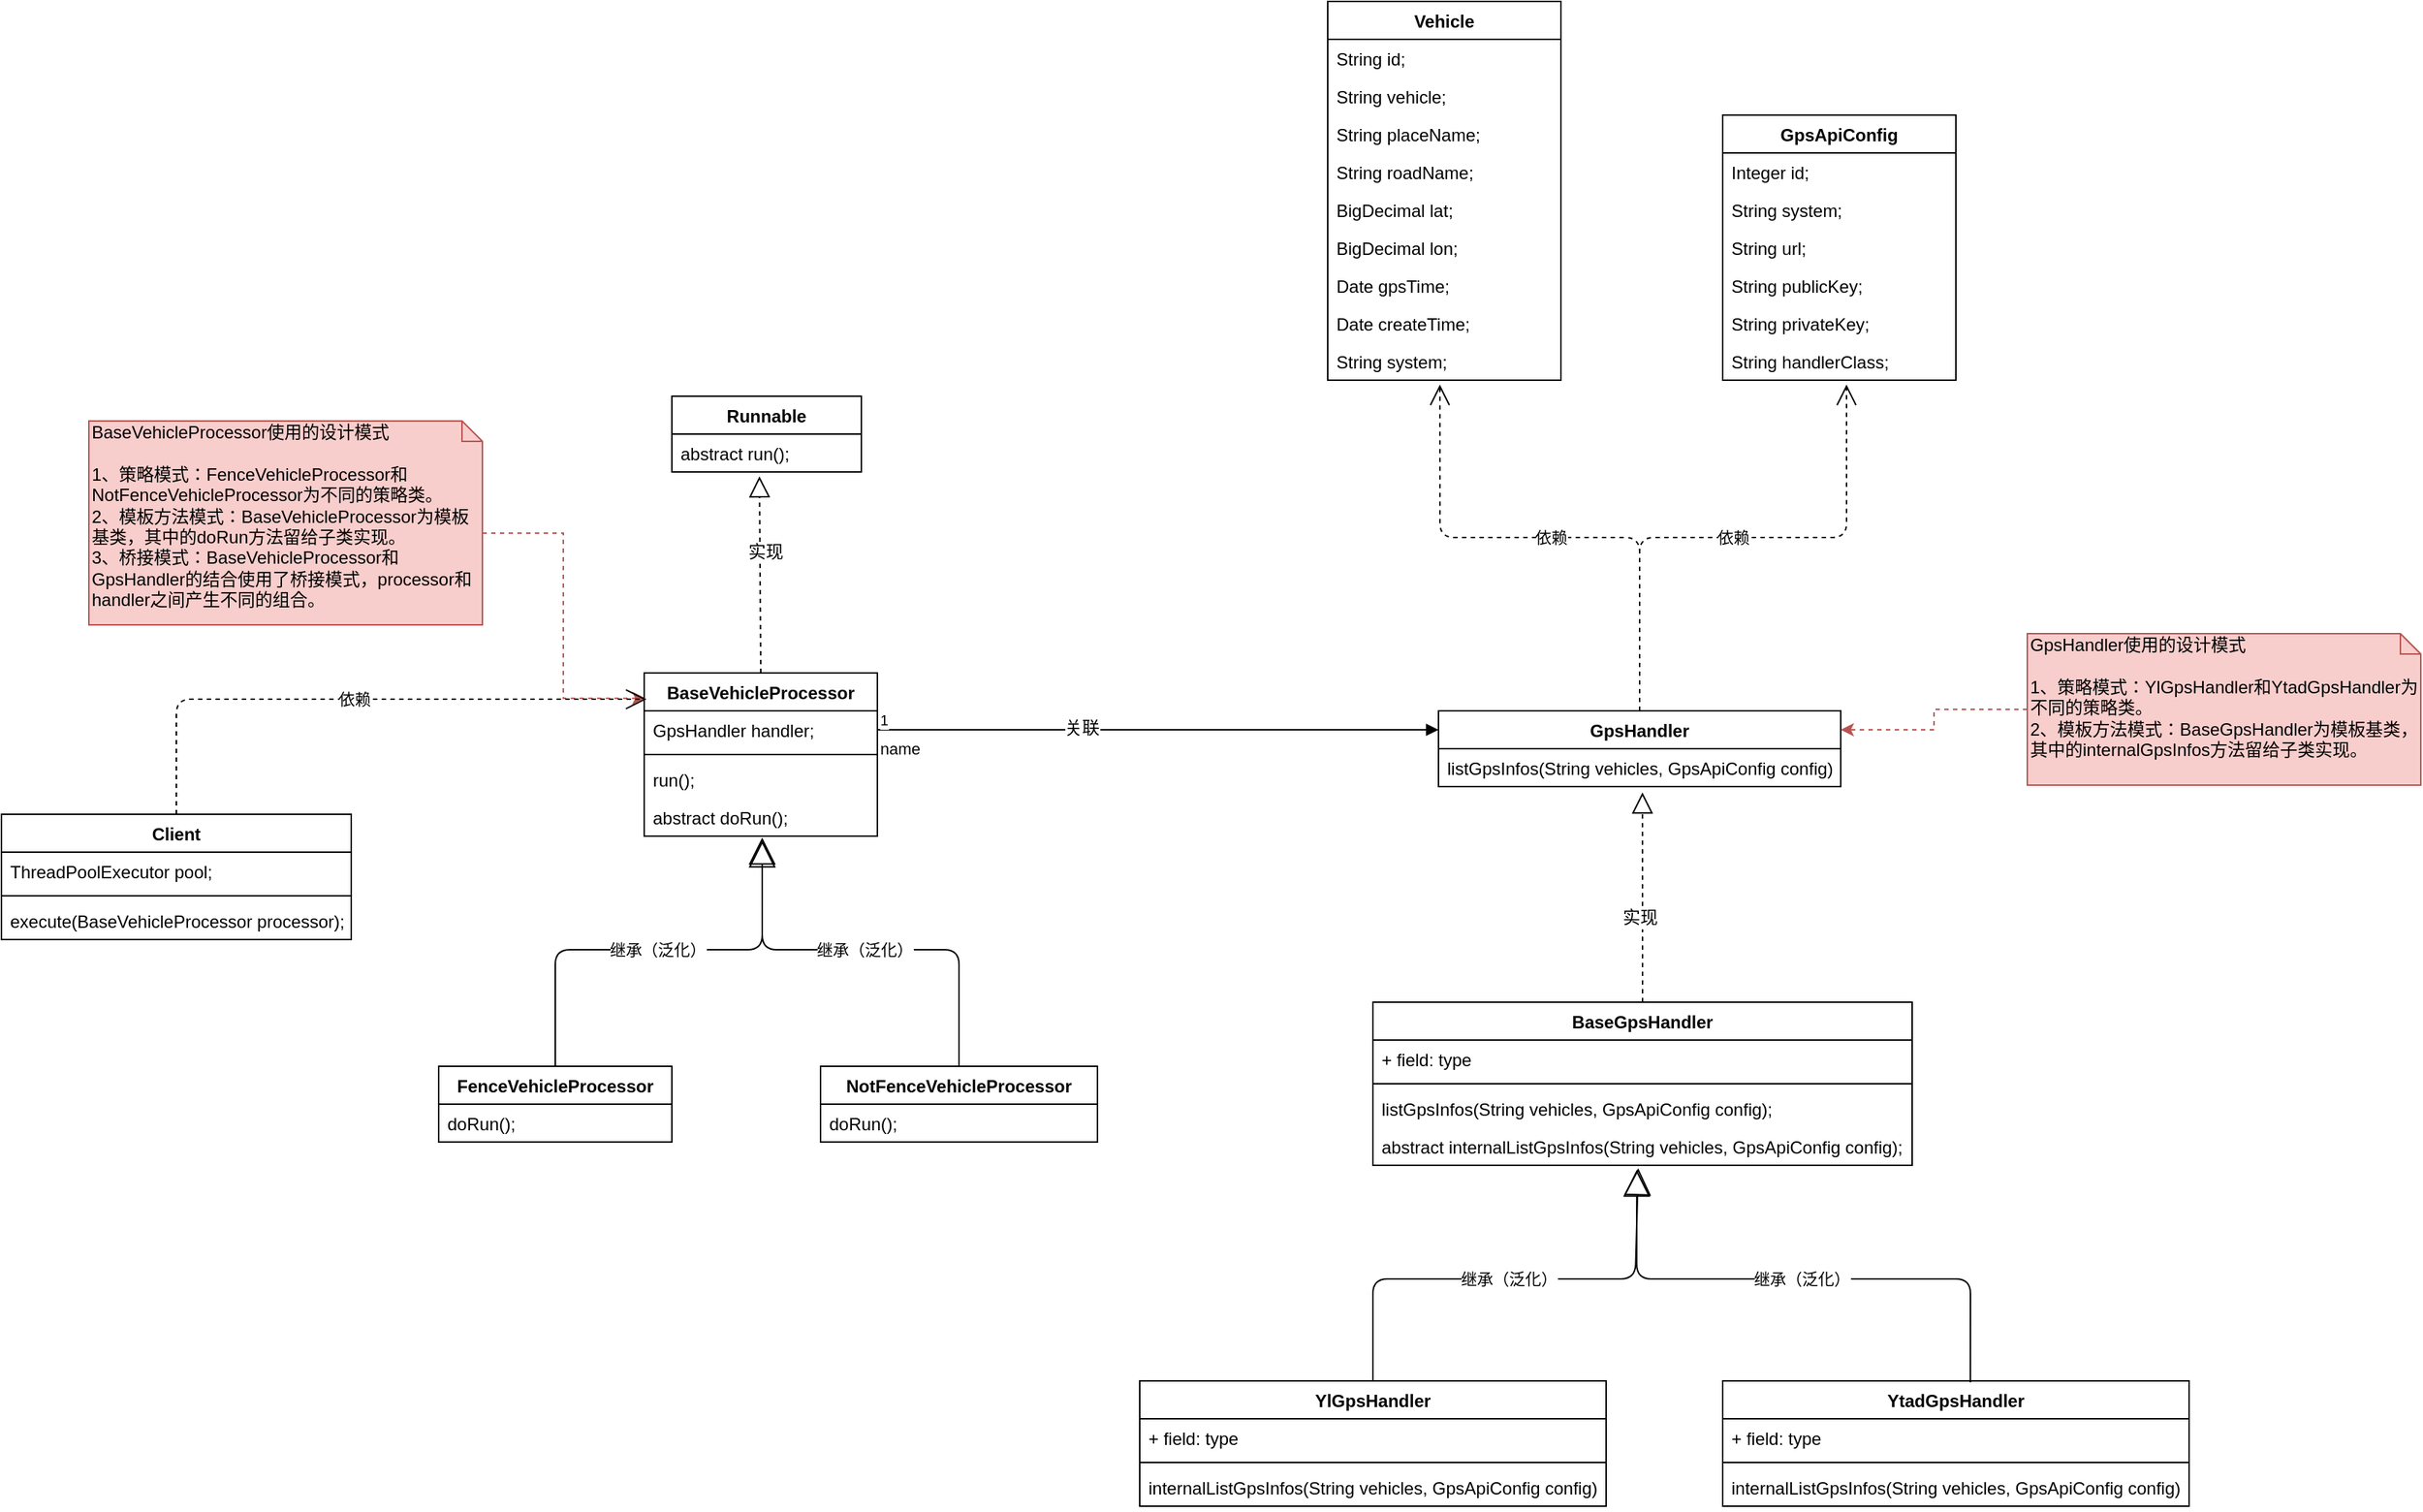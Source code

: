 <mxfile version="12.6.5" type="device"><diagram id="GTP7q7Ib7vnBzRGQZ7FD" name="第 1 页"><mxGraphModel dx="1549" dy="922" grid="1" gridSize="10" guides="1" tooltips="1" connect="1" arrows="1" fold="1" page="1" pageScale="1" pageWidth="2336" pageHeight="1654" math="0" shadow="0"><root><mxCell id="0"/><mxCell id="1" parent="0"/><mxCell id="5D95UNryGAdMalHN_5FL-1" value="GpsHandler" style="swimlane;fontStyle=1;align=center;verticalAlign=top;childLayout=stackLayout;horizontal=1;startSize=26;horizontalStack=0;resizeParent=1;resizeParentMax=0;resizeLast=0;collapsible=1;marginBottom=0;" parent="1" vertex="1"><mxGeometry x="1556" y="589" width="276" height="52" as="geometry"/></mxCell><mxCell id="5D95UNryGAdMalHN_5FL-4" value="listGpsInfos(String vehicles, GpsApiConfig config);" style="text;strokeColor=none;fillColor=none;align=left;verticalAlign=top;spacingLeft=4;spacingRight=4;overflow=hidden;rotatable=0;points=[[0,0.5],[1,0.5]];portConstraint=eastwest;" parent="5D95UNryGAdMalHN_5FL-1" vertex="1"><mxGeometry y="26" width="276" height="26" as="geometry"/></mxCell><mxCell id="5D95UNryGAdMalHN_5FL-5" value="BaseGpsHandler" style="swimlane;fontStyle=1;align=center;verticalAlign=top;childLayout=stackLayout;horizontal=1;startSize=26;horizontalStack=0;resizeParent=1;resizeParentMax=0;resizeLast=0;collapsible=1;marginBottom=0;" parent="1" vertex="1"><mxGeometry x="1511" y="789" width="370" height="112" as="geometry"/></mxCell><mxCell id="5D95UNryGAdMalHN_5FL-6" value="+ field: type" style="text;strokeColor=none;fillColor=none;align=left;verticalAlign=top;spacingLeft=4;spacingRight=4;overflow=hidden;rotatable=0;points=[[0,0.5],[1,0.5]];portConstraint=eastwest;" parent="5D95UNryGAdMalHN_5FL-5" vertex="1"><mxGeometry y="26" width="370" height="26" as="geometry"/></mxCell><mxCell id="5D95UNryGAdMalHN_5FL-7" value="" style="line;strokeWidth=1;fillColor=none;align=left;verticalAlign=middle;spacingTop=-1;spacingLeft=3;spacingRight=3;rotatable=0;labelPosition=right;points=[];portConstraint=eastwest;" parent="5D95UNryGAdMalHN_5FL-5" vertex="1"><mxGeometry y="52" width="370" height="8" as="geometry"/></mxCell><mxCell id="5D95UNryGAdMalHN_5FL-8" value="listGpsInfos(String vehicles, GpsApiConfig config);" style="text;strokeColor=none;fillColor=none;align=left;verticalAlign=top;spacingLeft=4;spacingRight=4;overflow=hidden;rotatable=0;points=[[0,0.5],[1,0.5]];portConstraint=eastwest;" parent="5D95UNryGAdMalHN_5FL-5" vertex="1"><mxGeometry y="60" width="370" height="26" as="geometry"/></mxCell><mxCell id="5D95UNryGAdMalHN_5FL-9" value="abstract internalListGpsInfos(String vehicles, GpsApiConfig config);" style="text;strokeColor=none;fillColor=none;align=left;verticalAlign=top;spacingLeft=4;spacingRight=4;overflow=hidden;rotatable=0;points=[[0,0.5],[1,0.5]];portConstraint=eastwest;" parent="5D95UNryGAdMalHN_5FL-5" vertex="1"><mxGeometry y="86" width="370" height="26" as="geometry"/></mxCell><mxCell id="5D95UNryGAdMalHN_5FL-11" value="" style="endArrow=block;dashed=1;endFill=0;endSize=12;html=1;entryX=0.507;entryY=1.154;entryDx=0;entryDy=0;entryPerimeter=0;exitX=0.5;exitY=0;exitDx=0;exitDy=0;" parent="1" source="5D95UNryGAdMalHN_5FL-5" target="5D95UNryGAdMalHN_5FL-4" edge="1"><mxGeometry width="160" relative="1" as="geometry"><mxPoint x="1637" y="719" as="sourcePoint"/><mxPoint x="1797" y="719" as="targetPoint"/></mxGeometry></mxCell><mxCell id="5D95UNryGAdMalHN_5FL-12" value="实现" style="text;html=1;align=center;verticalAlign=middle;resizable=0;points=[];labelBackgroundColor=#ffffff;" parent="5D95UNryGAdMalHN_5FL-11" vertex="1" connectable="0"><mxGeometry x="-0.194" y="2" relative="1" as="geometry"><mxPoint as="offset"/></mxGeometry></mxCell><mxCell id="5D95UNryGAdMalHN_5FL-13" value="YlGpsHandler" style="swimlane;fontStyle=1;align=center;verticalAlign=top;childLayout=stackLayout;horizontal=1;startSize=26;horizontalStack=0;resizeParent=1;resizeParentMax=0;resizeLast=0;collapsible=1;marginBottom=0;" parent="1" vertex="1"><mxGeometry x="1351" y="1049" width="320" height="86" as="geometry"/></mxCell><mxCell id="5D95UNryGAdMalHN_5FL-14" value="+ field: type" style="text;strokeColor=none;fillColor=none;align=left;verticalAlign=top;spacingLeft=4;spacingRight=4;overflow=hidden;rotatable=0;points=[[0,0.5],[1,0.5]];portConstraint=eastwest;" parent="5D95UNryGAdMalHN_5FL-13" vertex="1"><mxGeometry y="26" width="320" height="26" as="geometry"/></mxCell><mxCell id="5D95UNryGAdMalHN_5FL-15" value="" style="line;strokeWidth=1;fillColor=none;align=left;verticalAlign=middle;spacingTop=-1;spacingLeft=3;spacingRight=3;rotatable=0;labelPosition=right;points=[];portConstraint=eastwest;" parent="5D95UNryGAdMalHN_5FL-13" vertex="1"><mxGeometry y="52" width="320" height="8" as="geometry"/></mxCell><mxCell id="5D95UNryGAdMalHN_5FL-17" value="internalListGpsInfos(String vehicles, GpsApiConfig config);" style="text;strokeColor=none;fillColor=none;align=left;verticalAlign=top;spacingLeft=4;spacingRight=4;overflow=hidden;rotatable=0;points=[[0,0.5],[1,0.5]];portConstraint=eastwest;" parent="5D95UNryGAdMalHN_5FL-13" vertex="1"><mxGeometry y="60" width="320" height="26" as="geometry"/></mxCell><mxCell id="5D95UNryGAdMalHN_5FL-18" value="YtadGpsHandler" style="swimlane;fontStyle=1;align=center;verticalAlign=top;childLayout=stackLayout;horizontal=1;startSize=26;horizontalStack=0;resizeParent=1;resizeParentMax=0;resizeLast=0;collapsible=1;marginBottom=0;" parent="1" vertex="1"><mxGeometry x="1751" y="1049" width="320" height="86" as="geometry"/></mxCell><mxCell id="5D95UNryGAdMalHN_5FL-19" value="+ field: type" style="text;strokeColor=none;fillColor=none;align=left;verticalAlign=top;spacingLeft=4;spacingRight=4;overflow=hidden;rotatable=0;points=[[0,0.5],[1,0.5]];portConstraint=eastwest;" parent="5D95UNryGAdMalHN_5FL-18" vertex="1"><mxGeometry y="26" width="320" height="26" as="geometry"/></mxCell><mxCell id="5D95UNryGAdMalHN_5FL-20" value="" style="line;strokeWidth=1;fillColor=none;align=left;verticalAlign=middle;spacingTop=-1;spacingLeft=3;spacingRight=3;rotatable=0;labelPosition=right;points=[];portConstraint=eastwest;" parent="5D95UNryGAdMalHN_5FL-18" vertex="1"><mxGeometry y="52" width="320" height="8" as="geometry"/></mxCell><mxCell id="5D95UNryGAdMalHN_5FL-21" value="internalListGpsInfos(String vehicles, GpsApiConfig config);" style="text;strokeColor=none;fillColor=none;align=left;verticalAlign=top;spacingLeft=4;spacingRight=4;overflow=hidden;rotatable=0;points=[[0,0.5],[1,0.5]];portConstraint=eastwest;" parent="5D95UNryGAdMalHN_5FL-18" vertex="1"><mxGeometry y="60" width="320" height="26" as="geometry"/></mxCell><mxCell id="5D95UNryGAdMalHN_5FL-22" value="继承（泛化）" style="endArrow=block;endSize=16;endFill=0;html=1;entryX=0.492;entryY=1.077;entryDx=0;entryDy=0;entryPerimeter=0;exitX=0.5;exitY=0;exitDx=0;exitDy=0;" parent="1" source="5D95UNryGAdMalHN_5FL-13" target="5D95UNryGAdMalHN_5FL-9" edge="1"><mxGeometry width="160" relative="1" as="geometry"><mxPoint x="1511" y="979" as="sourcePoint"/><mxPoint x="1671" y="979" as="targetPoint"/><Array as="points"><mxPoint x="1511" y="979"/><mxPoint x="1691" y="979"/></Array></mxGeometry></mxCell><mxCell id="5D95UNryGAdMalHN_5FL-24" value="继承（泛化）" style="endArrow=block;endSize=16;endFill=0;html=1;entryX=0.484;entryY=1.115;entryDx=0;entryDy=0;entryPerimeter=0;exitX=0.531;exitY=0.012;exitDx=0;exitDy=0;exitPerimeter=0;" parent="1" source="5D95UNryGAdMalHN_5FL-18" edge="1"><mxGeometry width="160" relative="1" as="geometry"><mxPoint x="1913" y="1049" as="sourcePoint"/><mxPoint x="1692.08" y="903.99" as="targetPoint"/><Array as="points"><mxPoint x="1921" y="979"/><mxPoint x="1692" y="979"/></Array></mxGeometry></mxCell><mxCell id="5D95UNryGAdMalHN_5FL-25" value="BaseVehicleProcessor" style="swimlane;fontStyle=1;align=center;verticalAlign=top;childLayout=stackLayout;horizontal=1;startSize=26;horizontalStack=0;resizeParent=1;resizeParentMax=0;resizeLast=0;collapsible=1;marginBottom=0;" parent="1" vertex="1"><mxGeometry x="1011" y="563" width="160" height="112" as="geometry"/></mxCell><mxCell id="5D95UNryGAdMalHN_5FL-26" value="GpsHandler handler;" style="text;strokeColor=none;fillColor=none;align=left;verticalAlign=top;spacingLeft=4;spacingRight=4;overflow=hidden;rotatable=0;points=[[0,0.5],[1,0.5]];portConstraint=eastwest;" parent="5D95UNryGAdMalHN_5FL-25" vertex="1"><mxGeometry y="26" width="160" height="26" as="geometry"/></mxCell><mxCell id="5D95UNryGAdMalHN_5FL-27" value="" style="line;strokeWidth=1;fillColor=none;align=left;verticalAlign=middle;spacingTop=-1;spacingLeft=3;spacingRight=3;rotatable=0;labelPosition=right;points=[];portConstraint=eastwest;" parent="5D95UNryGAdMalHN_5FL-25" vertex="1"><mxGeometry y="52" width="160" height="8" as="geometry"/></mxCell><mxCell id="5D95UNryGAdMalHN_5FL-28" value="run();" style="text;strokeColor=none;fillColor=none;align=left;verticalAlign=top;spacingLeft=4;spacingRight=4;overflow=hidden;rotatable=0;points=[[0,0.5],[1,0.5]];portConstraint=eastwest;" parent="5D95UNryGAdMalHN_5FL-25" vertex="1"><mxGeometry y="60" width="160" height="26" as="geometry"/></mxCell><mxCell id="5D95UNryGAdMalHN_5FL-33" value="abstract doRun();" style="text;strokeColor=none;fillColor=none;align=left;verticalAlign=top;spacingLeft=4;spacingRight=4;overflow=hidden;rotatable=0;points=[[0,0.5],[1,0.5]];portConstraint=eastwest;" parent="5D95UNryGAdMalHN_5FL-25" vertex="1"><mxGeometry y="86" width="160" height="26" as="geometry"/></mxCell><mxCell id="5D95UNryGAdMalHN_5FL-29" value="Runnable" style="swimlane;fontStyle=1;align=center;verticalAlign=top;childLayout=stackLayout;horizontal=1;startSize=26;horizontalStack=0;resizeParent=1;resizeParentMax=0;resizeLast=0;collapsible=1;marginBottom=0;" parent="1" vertex="1"><mxGeometry x="1030" y="373" width="130" height="52" as="geometry"/></mxCell><mxCell id="5D95UNryGAdMalHN_5FL-32" value="abstract run();" style="text;strokeColor=none;fillColor=none;align=left;verticalAlign=top;spacingLeft=4;spacingRight=4;overflow=hidden;rotatable=0;points=[[0,0.5],[1,0.5]];portConstraint=eastwest;" parent="5D95UNryGAdMalHN_5FL-29" vertex="1"><mxGeometry y="26" width="130" height="26" as="geometry"/></mxCell><mxCell id="5D95UNryGAdMalHN_5FL-34" value="" style="endArrow=block;dashed=1;endFill=0;endSize=12;html=1;entryX=0.462;entryY=1.115;entryDx=0;entryDy=0;entryPerimeter=0;exitX=0.5;exitY=0;exitDx=0;exitDy=0;" parent="1" source="5D95UNryGAdMalHN_5FL-25" target="5D95UNryGAdMalHN_5FL-32" edge="1"><mxGeometry width="160" relative="1" as="geometry"><mxPoint x="651" y="503" as="sourcePoint"/><mxPoint x="811" y="503" as="targetPoint"/></mxGeometry></mxCell><mxCell id="5D95UNryGAdMalHN_5FL-35" value="实现" style="text;html=1;align=center;verticalAlign=middle;resizable=0;points=[];labelBackgroundColor=#ffffff;" parent="5D95UNryGAdMalHN_5FL-34" vertex="1" connectable="0"><mxGeometry x="0.229" y="-3" relative="1" as="geometry"><mxPoint as="offset"/></mxGeometry></mxCell><mxCell id="5D95UNryGAdMalHN_5FL-36" value="FenceVehicleProcessor" style="swimlane;fontStyle=1;align=center;verticalAlign=top;childLayout=stackLayout;horizontal=1;startSize=26;horizontalStack=0;resizeParent=1;resizeParentMax=0;resizeLast=0;collapsible=1;marginBottom=0;" parent="1" vertex="1"><mxGeometry x="870" y="833" width="160" height="52" as="geometry"/></mxCell><mxCell id="5D95UNryGAdMalHN_5FL-40" value="doRun();" style="text;strokeColor=none;fillColor=none;align=left;verticalAlign=top;spacingLeft=4;spacingRight=4;overflow=hidden;rotatable=0;points=[[0,0.5],[1,0.5]];portConstraint=eastwest;" parent="5D95UNryGAdMalHN_5FL-36" vertex="1"><mxGeometry y="26" width="160" height="26" as="geometry"/></mxCell><mxCell id="5D95UNryGAdMalHN_5FL-41" value="NotFenceVehicleProcessor" style="swimlane;fontStyle=1;align=center;verticalAlign=top;childLayout=stackLayout;horizontal=1;startSize=26;horizontalStack=0;resizeParent=1;resizeParentMax=0;resizeLast=0;collapsible=1;marginBottom=0;" parent="1" vertex="1"><mxGeometry x="1132" y="833" width="190" height="52" as="geometry"/></mxCell><mxCell id="5D95UNryGAdMalHN_5FL-42" value="doRun();" style="text;strokeColor=none;fillColor=none;align=left;verticalAlign=top;spacingLeft=4;spacingRight=4;overflow=hidden;rotatable=0;points=[[0,0.5],[1,0.5]];portConstraint=eastwest;" parent="5D95UNryGAdMalHN_5FL-41" vertex="1"><mxGeometry y="26" width="190" height="26" as="geometry"/></mxCell><mxCell id="5D95UNryGAdMalHN_5FL-43" value="继承（泛化）" style="endArrow=block;endSize=16;endFill=0;html=1;entryX=0.506;entryY=1.038;entryDx=0;entryDy=0;entryPerimeter=0;exitX=0.5;exitY=0;exitDx=0;exitDy=0;" parent="1" source="5D95UNryGAdMalHN_5FL-36" target="5D95UNryGAdMalHN_5FL-33" edge="1"><mxGeometry width="160" relative="1" as="geometry"><mxPoint x="951" y="763" as="sourcePoint"/><mxPoint x="1111" y="763" as="targetPoint"/><Array as="points"><mxPoint x="950" y="753"/><mxPoint x="1092" y="753"/></Array></mxGeometry></mxCell><mxCell id="5D95UNryGAdMalHN_5FL-44" value="继承（泛化）" style="endArrow=block;endSize=16;endFill=0;html=1;exitX=0.5;exitY=0;exitDx=0;exitDy=0;" parent="1" source="5D95UNryGAdMalHN_5FL-41" edge="1"><mxGeometry width="160" relative="1" as="geometry"><mxPoint x="1227" y="828" as="sourcePoint"/><mxPoint x="1092" y="678" as="targetPoint"/><Array as="points"><mxPoint x="1227" y="753"/><mxPoint x="1092" y="753"/></Array></mxGeometry></mxCell><mxCell id="5D95UNryGAdMalHN_5FL-45" value="name" style="endArrow=block;endFill=1;html=1;edgeStyle=orthogonalEdgeStyle;align=left;verticalAlign=top;entryX=0;entryY=0.25;entryDx=0;entryDy=0;exitX=1;exitY=0.5;exitDx=0;exitDy=0;" parent="1" source="5D95UNryGAdMalHN_5FL-26" target="5D95UNryGAdMalHN_5FL-1" edge="1"><mxGeometry x="-1" relative="1" as="geometry"><mxPoint x="1061" y="602" as="sourcePoint"/><mxPoint x="1221" y="599" as="targetPoint"/></mxGeometry></mxCell><mxCell id="5D95UNryGAdMalHN_5FL-46" value="1" style="resizable=0;html=1;align=left;verticalAlign=bottom;labelBackgroundColor=#ffffff;fontSize=10;" parent="5D95UNryGAdMalHN_5FL-45" connectable="0" vertex="1"><mxGeometry x="-1" relative="1" as="geometry"><mxPoint y="1" as="offset"/></mxGeometry></mxCell><mxCell id="5D95UNryGAdMalHN_5FL-47" value="关联" style="text;html=1;align=center;verticalAlign=middle;resizable=0;points=[];labelBackgroundColor=#ffffff;" parent="5D95UNryGAdMalHN_5FL-45" vertex="1" connectable="0"><mxGeometry x="-0.273" y="1" relative="1" as="geometry"><mxPoint as="offset"/></mxGeometry></mxCell><mxCell id="5D95UNryGAdMalHN_5FL-48" value="GpsApiConfig" style="swimlane;fontStyle=1;align=center;verticalAlign=top;childLayout=stackLayout;horizontal=1;startSize=26;horizontalStack=0;resizeParent=1;resizeParentMax=0;resizeLast=0;collapsible=1;marginBottom=0;" parent="1" vertex="1"><mxGeometry x="1751" y="180" width="160" height="182" as="geometry"/></mxCell><mxCell id="5D95UNryGAdMalHN_5FL-49" value="Integer id;" style="text;strokeColor=none;fillColor=none;align=left;verticalAlign=top;spacingLeft=4;spacingRight=4;overflow=hidden;rotatable=0;points=[[0,0.5],[1,0.5]];portConstraint=eastwest;" parent="5D95UNryGAdMalHN_5FL-48" vertex="1"><mxGeometry y="26" width="160" height="26" as="geometry"/></mxCell><mxCell id="5D95UNryGAdMalHN_5FL-52" value="String system;" style="text;strokeColor=none;fillColor=none;align=left;verticalAlign=top;spacingLeft=4;spacingRight=4;overflow=hidden;rotatable=0;points=[[0,0.5],[1,0.5]];portConstraint=eastwest;" parent="5D95UNryGAdMalHN_5FL-48" vertex="1"><mxGeometry y="52" width="160" height="26" as="geometry"/></mxCell><mxCell id="5D95UNryGAdMalHN_5FL-53" value="String url;" style="text;strokeColor=none;fillColor=none;align=left;verticalAlign=top;spacingLeft=4;spacingRight=4;overflow=hidden;rotatable=0;points=[[0,0.5],[1,0.5]];portConstraint=eastwest;" parent="5D95UNryGAdMalHN_5FL-48" vertex="1"><mxGeometry y="78" width="160" height="26" as="geometry"/></mxCell><mxCell id="5D95UNryGAdMalHN_5FL-54" value="String publicKey;" style="text;strokeColor=none;fillColor=none;align=left;verticalAlign=top;spacingLeft=4;spacingRight=4;overflow=hidden;rotatable=0;points=[[0,0.5],[1,0.5]];portConstraint=eastwest;" parent="5D95UNryGAdMalHN_5FL-48" vertex="1"><mxGeometry y="104" width="160" height="26" as="geometry"/></mxCell><mxCell id="5D95UNryGAdMalHN_5FL-55" value="String privateKey;" style="text;strokeColor=none;fillColor=none;align=left;verticalAlign=top;spacingLeft=4;spacingRight=4;overflow=hidden;rotatable=0;points=[[0,0.5],[1,0.5]];portConstraint=eastwest;" parent="5D95UNryGAdMalHN_5FL-48" vertex="1"><mxGeometry y="130" width="160" height="26" as="geometry"/></mxCell><mxCell id="5D95UNryGAdMalHN_5FL-56" value="String handlerClass;" style="text;strokeColor=none;fillColor=none;align=left;verticalAlign=top;spacingLeft=4;spacingRight=4;overflow=hidden;rotatable=0;points=[[0,0.5],[1,0.5]];portConstraint=eastwest;" parent="5D95UNryGAdMalHN_5FL-48" vertex="1"><mxGeometry y="156" width="160" height="26" as="geometry"/></mxCell><mxCell id="5D95UNryGAdMalHN_5FL-57" value="Vehicle" style="swimlane;fontStyle=1;align=center;verticalAlign=top;childLayout=stackLayout;horizontal=1;startSize=26;horizontalStack=0;resizeParent=1;resizeParentMax=0;resizeLast=0;collapsible=1;marginBottom=0;" parent="1" vertex="1"><mxGeometry x="1480" y="102" width="160" height="260" as="geometry"/></mxCell><mxCell id="5D95UNryGAdMalHN_5FL-58" value="String id;" style="text;strokeColor=none;fillColor=none;align=left;verticalAlign=top;spacingLeft=4;spacingRight=4;overflow=hidden;rotatable=0;points=[[0,0.5],[1,0.5]];portConstraint=eastwest;" parent="5D95UNryGAdMalHN_5FL-57" vertex="1"><mxGeometry y="26" width="160" height="26" as="geometry"/></mxCell><mxCell id="5D95UNryGAdMalHN_5FL-59" value="String vehicle;" style="text;strokeColor=none;fillColor=none;align=left;verticalAlign=top;spacingLeft=4;spacingRight=4;overflow=hidden;rotatable=0;points=[[0,0.5],[1,0.5]];portConstraint=eastwest;" parent="5D95UNryGAdMalHN_5FL-57" vertex="1"><mxGeometry y="52" width="160" height="26" as="geometry"/></mxCell><mxCell id="5D95UNryGAdMalHN_5FL-60" value="String placeName;" style="text;strokeColor=none;fillColor=none;align=left;verticalAlign=top;spacingLeft=4;spacingRight=4;overflow=hidden;rotatable=0;points=[[0,0.5],[1,0.5]];portConstraint=eastwest;" parent="5D95UNryGAdMalHN_5FL-57" vertex="1"><mxGeometry y="78" width="160" height="26" as="geometry"/></mxCell><mxCell id="5D95UNryGAdMalHN_5FL-61" value="String roadName;" style="text;strokeColor=none;fillColor=none;align=left;verticalAlign=top;spacingLeft=4;spacingRight=4;overflow=hidden;rotatable=0;points=[[0,0.5],[1,0.5]];portConstraint=eastwest;" parent="5D95UNryGAdMalHN_5FL-57" vertex="1"><mxGeometry y="104" width="160" height="26" as="geometry"/></mxCell><mxCell id="5D95UNryGAdMalHN_5FL-62" value="BigDecimal lat;" style="text;strokeColor=none;fillColor=none;align=left;verticalAlign=top;spacingLeft=4;spacingRight=4;overflow=hidden;rotatable=0;points=[[0,0.5],[1,0.5]];portConstraint=eastwest;" parent="5D95UNryGAdMalHN_5FL-57" vertex="1"><mxGeometry y="130" width="160" height="26" as="geometry"/></mxCell><mxCell id="5D95UNryGAdMalHN_5FL-63" value="BigDecimal lon;" style="text;strokeColor=none;fillColor=none;align=left;verticalAlign=top;spacingLeft=4;spacingRight=4;overflow=hidden;rotatable=0;points=[[0,0.5],[1,0.5]];portConstraint=eastwest;" parent="5D95UNryGAdMalHN_5FL-57" vertex="1"><mxGeometry y="156" width="160" height="26" as="geometry"/></mxCell><mxCell id="5D95UNryGAdMalHN_5FL-64" value="Date gpsTime;" style="text;strokeColor=none;fillColor=none;align=left;verticalAlign=top;spacingLeft=4;spacingRight=4;overflow=hidden;rotatable=0;points=[[0,0.5],[1,0.5]];portConstraint=eastwest;" parent="5D95UNryGAdMalHN_5FL-57" vertex="1"><mxGeometry y="182" width="160" height="26" as="geometry"/></mxCell><mxCell id="5D95UNryGAdMalHN_5FL-65" value="Date createTime;" style="text;strokeColor=none;fillColor=none;align=left;verticalAlign=top;spacingLeft=4;spacingRight=4;overflow=hidden;rotatable=0;points=[[0,0.5],[1,0.5]];portConstraint=eastwest;" parent="5D95UNryGAdMalHN_5FL-57" vertex="1"><mxGeometry y="208" width="160" height="26" as="geometry"/></mxCell><mxCell id="5D95UNryGAdMalHN_5FL-66" value="String system;" style="text;strokeColor=none;fillColor=none;align=left;verticalAlign=top;spacingLeft=4;spacingRight=4;overflow=hidden;rotatable=0;points=[[0,0.5],[1,0.5]];portConstraint=eastwest;" parent="5D95UNryGAdMalHN_5FL-57" vertex="1"><mxGeometry y="234" width="160" height="26" as="geometry"/></mxCell><mxCell id="5D95UNryGAdMalHN_5FL-67" value="依赖" style="endArrow=open;endSize=12;dashed=1;html=1;entryX=0.531;entryY=1.115;entryDx=0;entryDy=0;entryPerimeter=0;exitX=0.5;exitY=0;exitDx=0;exitDy=0;" parent="1" source="5D95UNryGAdMalHN_5FL-1" target="5D95UNryGAdMalHN_5FL-56" edge="1"><mxGeometry width="160" relative="1" as="geometry"><mxPoint x="1670" y="510" as="sourcePoint"/><mxPoint x="1830" y="510" as="targetPoint"/><Array as="points"><mxPoint x="1694" y="470"/><mxPoint x="1836" y="470"/></Array></mxGeometry></mxCell><mxCell id="5D95UNryGAdMalHN_5FL-69" value="依赖" style="endArrow=open;endSize=12;dashed=1;html=1;entryX=0.481;entryY=1.115;entryDx=0;entryDy=0;entryPerimeter=0;exitX=0.5;exitY=0;exitDx=0;exitDy=0;" parent="1" source="5D95UNryGAdMalHN_5FL-1" target="5D95UNryGAdMalHN_5FL-66" edge="1"><mxGeometry width="160" relative="1" as="geometry"><mxPoint x="1500" y="450" as="sourcePoint"/><mxPoint x="1660" y="450" as="targetPoint"/><Array as="points"><mxPoint x="1694" y="470"/><mxPoint x="1557" y="470"/></Array></mxGeometry></mxCell><mxCell id="Em6NazgtRIjJBy0Gw4ib-1" value="Client" style="swimlane;fontStyle=1;align=center;verticalAlign=top;childLayout=stackLayout;horizontal=1;startSize=26;horizontalStack=0;resizeParent=1;resizeParentMax=0;resizeLast=0;collapsible=1;marginBottom=0;" parent="1" vertex="1"><mxGeometry x="570" y="660" width="240" height="86" as="geometry"/></mxCell><mxCell id="Em6NazgtRIjJBy0Gw4ib-2" value="ThreadPoolExecutor pool;" style="text;strokeColor=none;fillColor=none;align=left;verticalAlign=top;spacingLeft=4;spacingRight=4;overflow=hidden;rotatable=0;points=[[0,0.5],[1,0.5]];portConstraint=eastwest;" parent="Em6NazgtRIjJBy0Gw4ib-1" vertex="1"><mxGeometry y="26" width="240" height="26" as="geometry"/></mxCell><mxCell id="Em6NazgtRIjJBy0Gw4ib-3" value="" style="line;strokeWidth=1;fillColor=none;align=left;verticalAlign=middle;spacingTop=-1;spacingLeft=3;spacingRight=3;rotatable=0;labelPosition=right;points=[];portConstraint=eastwest;" parent="Em6NazgtRIjJBy0Gw4ib-1" vertex="1"><mxGeometry y="52" width="240" height="8" as="geometry"/></mxCell><mxCell id="Em6NazgtRIjJBy0Gw4ib-4" value="execute(BaseVehicleProcessor processor);" style="text;strokeColor=none;fillColor=none;align=left;verticalAlign=top;spacingLeft=4;spacingRight=4;overflow=hidden;rotatable=0;points=[[0,0.5],[1,0.5]];portConstraint=eastwest;" parent="Em6NazgtRIjJBy0Gw4ib-1" vertex="1"><mxGeometry y="60" width="240" height="26" as="geometry"/></mxCell><mxCell id="yshbKBrWyWnrNIHfI71S-3" style="edgeStyle=orthogonalEdgeStyle;rounded=0;orthogonalLoop=1;jettySize=auto;html=1;exitX=0;exitY=0.5;exitDx=0;exitDy=0;exitPerimeter=0;entryX=1;entryY=0.25;entryDx=0;entryDy=0;dashed=1;fillColor=#f8cecc;strokeColor=#b85450;" edge="1" parent="1" source="yshbKBrWyWnrNIHfI71S-1" target="5D95UNryGAdMalHN_5FL-1"><mxGeometry relative="1" as="geometry"/></mxCell><mxCell id="yshbKBrWyWnrNIHfI71S-1" value="GpsHandler使用的设计模式&lt;br&gt;&lt;br&gt;1、策略模式：YlGpsHandler和YtadGpsHandler为不同的策略类。&lt;br&gt;2、模板方法模式：BaseGpsHandler为模板基类，其中的internalGpsInfos方法留给子类实现。" style="shape=note;whiteSpace=wrap;html=1;size=14;verticalAlign=top;align=left;spacingTop=-6;fillColor=#f8cecc;strokeColor=#b85450;" vertex="1" parent="1"><mxGeometry x="1960" y="536" width="270" height="104" as="geometry"/></mxCell><mxCell id="yshbKBrWyWnrNIHfI71S-4" style="edgeStyle=orthogonalEdgeStyle;rounded=0;orthogonalLoop=1;jettySize=auto;html=1;exitX=0;exitY=0;exitDx=270;exitDy=77;exitPerimeter=0;entryX=0.005;entryY=0.155;entryDx=0;entryDy=0;entryPerimeter=0;dashed=1;fillColor=#f8cecc;strokeColor=#b85450;" edge="1" parent="1" source="yshbKBrWyWnrNIHfI71S-2" target="5D95UNryGAdMalHN_5FL-25"><mxGeometry relative="1" as="geometry"/></mxCell><mxCell id="yshbKBrWyWnrNIHfI71S-2" value="BaseVehicleProcessor使用的设计模式&lt;br&gt;&lt;br&gt;1、策略模式：FenceVehicleProcessor和NotFenceVehicleProcessor为不同的策略类。&lt;br&gt;2、模板方法模式：BaseVehicleProcessor为模板基类，其中的doRun方法留给子类实现。&lt;br&gt;3、桥接模式：BaseVehicleProcessor和GpsHandler的结合使用了桥接模式，processor和handler之间产生不同的组合。" style="shape=note;whiteSpace=wrap;html=1;size=14;verticalAlign=top;align=left;spacingTop=-6;fillColor=#f8cecc;strokeColor=#b85450;" vertex="1" parent="1"><mxGeometry x="630" y="390" width="270" height="140" as="geometry"/></mxCell><mxCell id="yshbKBrWyWnrNIHfI71S-7" value="依赖" style="endArrow=open;endSize=12;dashed=1;html=1;entryX=0.01;entryY=0.134;entryDx=0;entryDy=0;entryPerimeter=0;exitX=0.5;exitY=0;exitDx=0;exitDy=0;" edge="1" parent="1" source="Em6NazgtRIjJBy0Gw4ib-1"><mxGeometry width="160" relative="1" as="geometry"><mxPoint x="690" y="640" as="sourcePoint"/><mxPoint x="1012.6" y="581.008" as="targetPoint"/><Array as="points"><mxPoint x="690" y="581"/></Array></mxGeometry></mxCell></root></mxGraphModel></diagram></mxfile>
